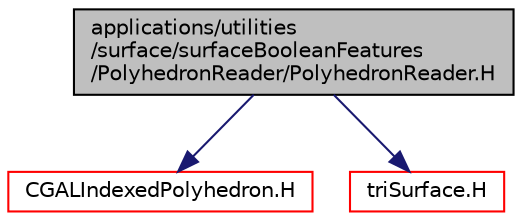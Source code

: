 digraph "applications/utilities/surface/surfaceBooleanFeatures/PolyhedronReader/PolyhedronReader.H"
{
  bgcolor="transparent";
  edge [fontname="Helvetica",fontsize="10",labelfontname="Helvetica",labelfontsize="10"];
  node [fontname="Helvetica",fontsize="10",shape=record];
  Node1 [label="applications/utilities\l/surface/surfaceBooleanFeatures\l/PolyhedronReader/PolyhedronReader.H",height=0.2,width=0.4,color="black", fillcolor="grey75", style="filled" fontcolor="black"];
  Node1 -> Node2 [color="midnightblue",fontsize="10",style="solid",fontname="Helvetica"];
  Node2 [label="CGALIndexedPolyhedron.H",height=0.2,width=0.4,color="red",URL="$CGALIndexedPolyhedron_8H.html",tooltip="CGAL data structures used for triSurface handling. "];
  Node1 -> Node3 [color="midnightblue",fontsize="10",style="solid",fontname="Helvetica"];
  Node3 [label="triSurface.H",height=0.2,width=0.4,color="red",URL="$triSurface_8H.html"];
}
